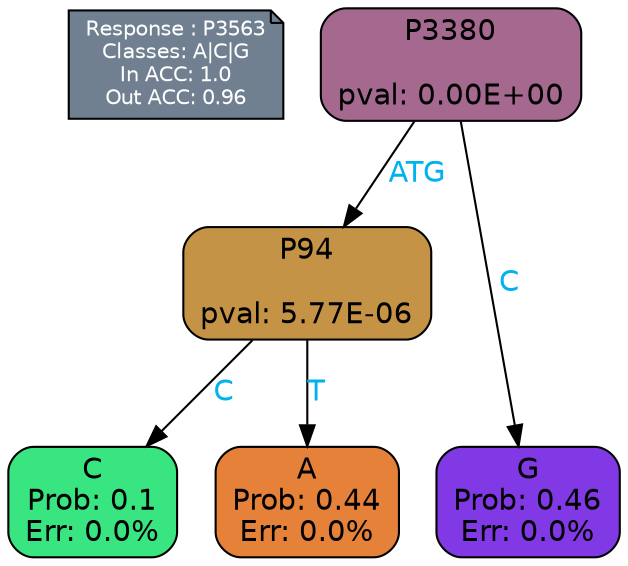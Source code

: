 digraph Tree {
node [shape=box, style="filled, rounded", color="black", fontname=helvetica] ;
graph [ranksep=equally, splines=polylines, bgcolor=transparent, dpi=600] ;
edge [fontname=helvetica] ;
LEGEND [label="Response : P3563
Classes: A|C|G
In ACC: 1.0
Out ACC: 0.96
",shape=note,align=left,style=filled,fillcolor="slategray",fontcolor="white",fontsize=10];1 [label="P3380

pval: 0.00E+00", fillcolor="#a56990"] ;
2 [label="P94

pval: 5.77E-06", fillcolor="#c59346"] ;
3 [label="C
Prob: 0.1
Err: 0.0%", fillcolor="#39e581"] ;
4 [label="A
Prob: 0.44
Err: 0.0%", fillcolor="#e58139"] ;
5 [label="G
Prob: 0.46
Err: 0.0%", fillcolor="#8139e5"] ;
1 -> 2 [label="ATG",fontcolor=deepskyblue2] ;
1 -> 5 [label="C",fontcolor=deepskyblue2] ;
2 -> 3 [label="C",fontcolor=deepskyblue2] ;
2 -> 4 [label="T",fontcolor=deepskyblue2] ;
{rank = same; 3;4;5;}{rank = same; LEGEND;1;}}